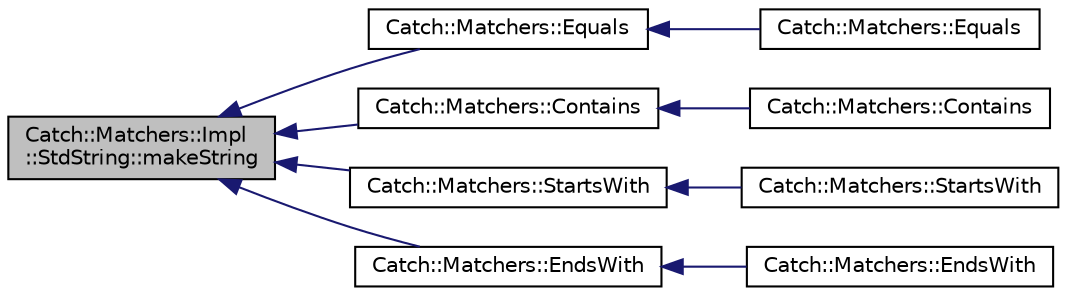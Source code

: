 digraph "Catch::Matchers::Impl::StdString::makeString"
{
  edge [fontname="Helvetica",fontsize="10",labelfontname="Helvetica",labelfontsize="10"];
  node [fontname="Helvetica",fontsize="10",shape=record];
  rankdir="LR";
  Node1 [label="Catch::Matchers::Impl\l::StdString::makeString",height=0.2,width=0.4,color="black", fillcolor="grey75", style="filled" fontcolor="black"];
  Node1 -> Node2 [dir="back",color="midnightblue",fontsize="10",style="solid",fontname="Helvetica"];
  Node2 [label="Catch::Matchers::Equals",height=0.2,width=0.4,color="black", fillcolor="white", style="filled",URL="$namespace_catch_1_1_matchers.html#aea3565202c7f6e73cc6c647dd813306e"];
  Node2 -> Node3 [dir="back",color="midnightblue",fontsize="10",style="solid",fontname="Helvetica"];
  Node3 [label="Catch::Matchers::Equals",height=0.2,width=0.4,color="black", fillcolor="white", style="filled",URL="$namespace_catch_1_1_matchers.html#acfe75df863ee6f2672c88c7d2e662b2e"];
  Node1 -> Node4 [dir="back",color="midnightblue",fontsize="10",style="solid",fontname="Helvetica"];
  Node4 [label="Catch::Matchers::Contains",height=0.2,width=0.4,color="black", fillcolor="white", style="filled",URL="$namespace_catch_1_1_matchers.html#a779538ff33cfd68deb0d9ebb2251b346"];
  Node4 -> Node5 [dir="back",color="midnightblue",fontsize="10",style="solid",fontname="Helvetica"];
  Node5 [label="Catch::Matchers::Contains",height=0.2,width=0.4,color="black", fillcolor="white", style="filled",URL="$namespace_catch_1_1_matchers.html#addaab3af75bf3f7fa39d915f3010f9b0"];
  Node1 -> Node6 [dir="back",color="midnightblue",fontsize="10",style="solid",fontname="Helvetica"];
  Node6 [label="Catch::Matchers::StartsWith",height=0.2,width=0.4,color="black", fillcolor="white", style="filled",URL="$namespace_catch_1_1_matchers.html#a031985c11b8c8bb62585b3904f9fd2b0"];
  Node6 -> Node7 [dir="back",color="midnightblue",fontsize="10",style="solid",fontname="Helvetica"];
  Node7 [label="Catch::Matchers::StartsWith",height=0.2,width=0.4,color="black", fillcolor="white", style="filled",URL="$namespace_catch_1_1_matchers.html#a9b6a7704df7d0717dc6686fd2055ffea"];
  Node1 -> Node8 [dir="back",color="midnightblue",fontsize="10",style="solid",fontname="Helvetica"];
  Node8 [label="Catch::Matchers::EndsWith",height=0.2,width=0.4,color="black", fillcolor="white", style="filled",URL="$namespace_catch_1_1_matchers.html#ae3e6d8f7fea6fac6513596b23e5d5153"];
  Node8 -> Node9 [dir="back",color="midnightblue",fontsize="10",style="solid",fontname="Helvetica"];
  Node9 [label="Catch::Matchers::EndsWith",height=0.2,width=0.4,color="black", fillcolor="white", style="filled",URL="$namespace_catch_1_1_matchers.html#a1e32a2d23a1eb9eda9840c712c7b00c1"];
}
